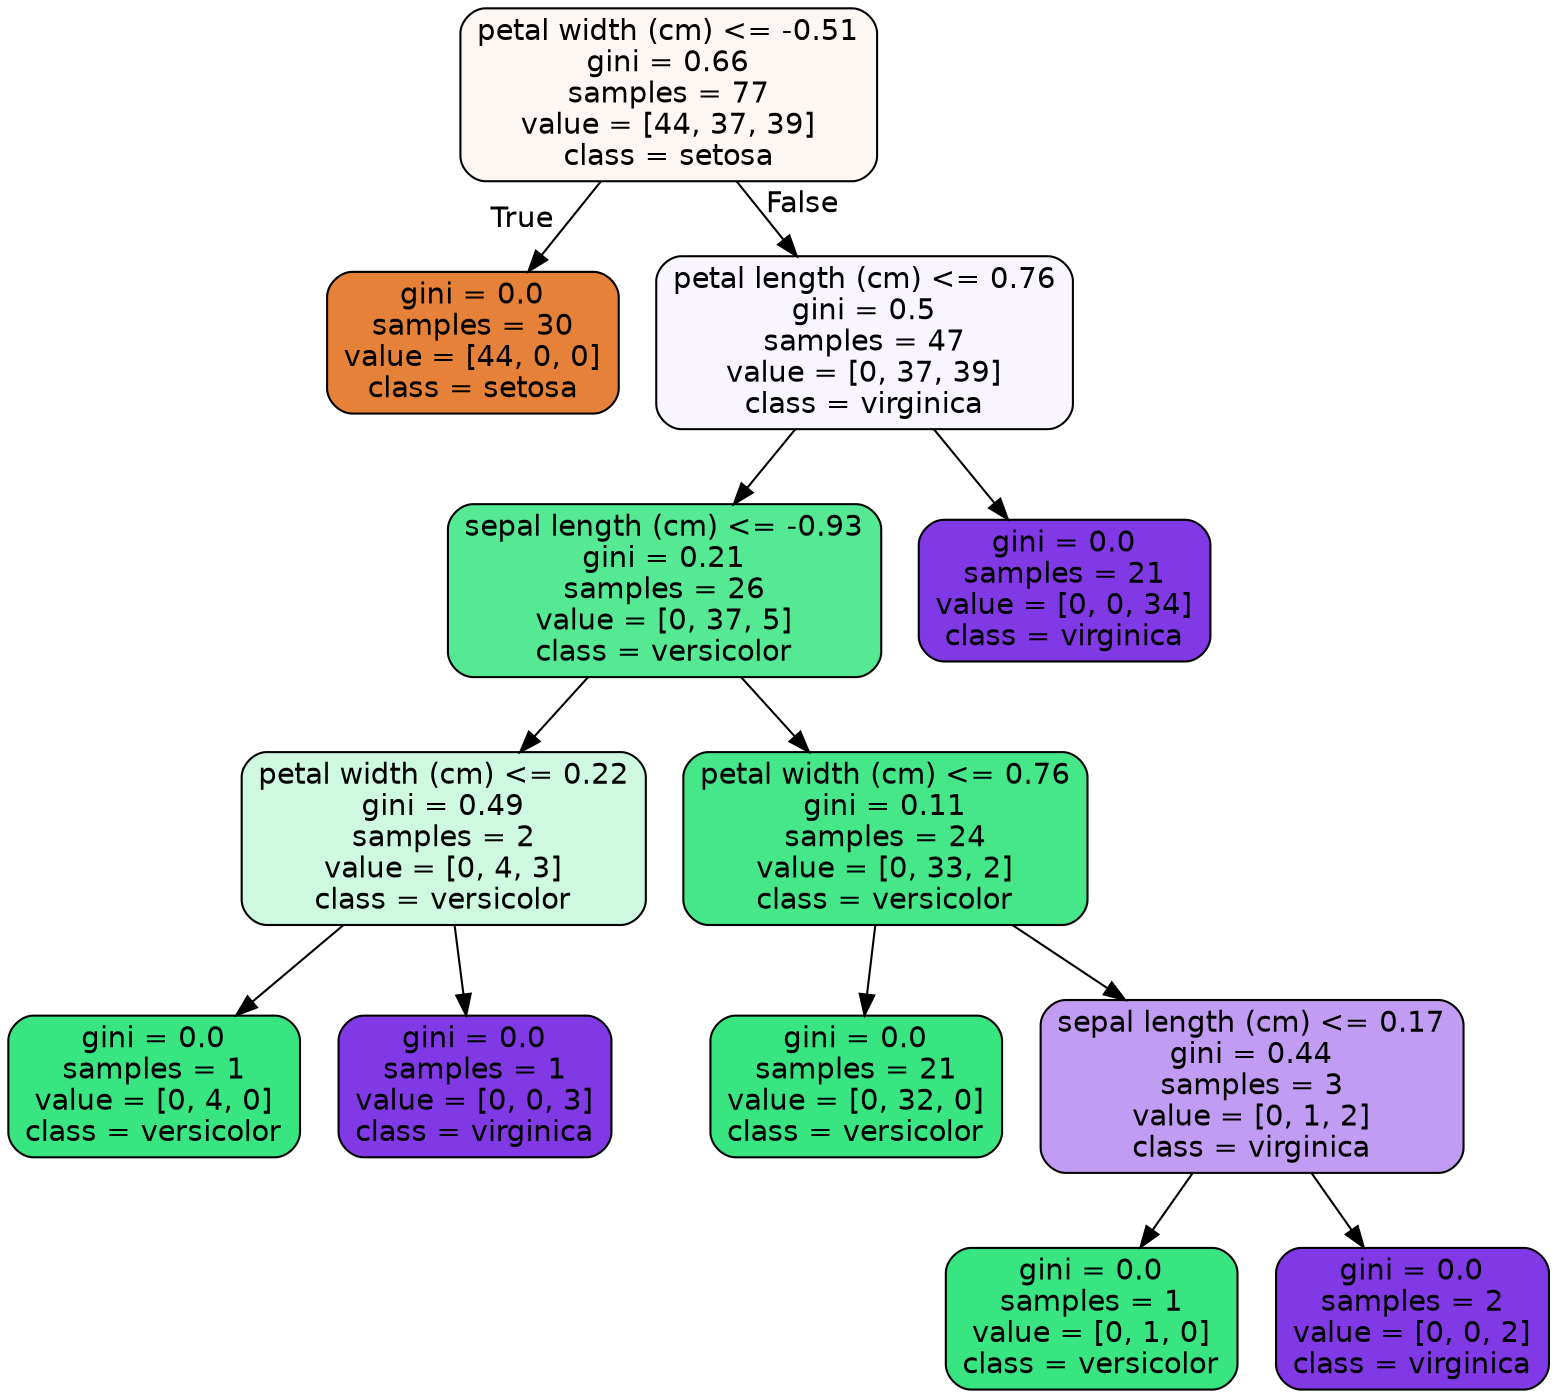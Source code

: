 digraph Tree {
node [shape=box, style="filled, rounded", color="black", fontname="helvetica"] ;
edge [fontname="helvetica"] ;
0 [label="petal width (cm) <= -0.51\ngini = 0.66\nsamples = 77\nvalue = [44, 37, 39]\nclass = setosa", fillcolor="#fdf7f3"] ;
1 [label="gini = 0.0\nsamples = 30\nvalue = [44, 0, 0]\nclass = setosa", fillcolor="#e58139"] ;
0 -> 1 [labeldistance=2.5, labelangle=45, headlabel="True"] ;
2 [label="petal length (cm) <= 0.76\ngini = 0.5\nsamples = 47\nvalue = [0, 37, 39]\nclass = virginica", fillcolor="#f9f5fe"] ;
0 -> 2 [labeldistance=2.5, labelangle=-45, headlabel="False"] ;
3 [label="sepal length (cm) <= -0.93\ngini = 0.21\nsamples = 26\nvalue = [0, 37, 5]\nclass = versicolor", fillcolor="#54e992"] ;
2 -> 3 ;
4 [label="petal width (cm) <= 0.22\ngini = 0.49\nsamples = 2\nvalue = [0, 4, 3]\nclass = versicolor", fillcolor="#cef8e0"] ;
3 -> 4 ;
5 [label="gini = 0.0\nsamples = 1\nvalue = [0, 4, 0]\nclass = versicolor", fillcolor="#39e581"] ;
4 -> 5 ;
6 [label="gini = 0.0\nsamples = 1\nvalue = [0, 0, 3]\nclass = virginica", fillcolor="#8139e5"] ;
4 -> 6 ;
7 [label="petal width (cm) <= 0.76\ngini = 0.11\nsamples = 24\nvalue = [0, 33, 2]\nclass = versicolor", fillcolor="#45e789"] ;
3 -> 7 ;
8 [label="gini = 0.0\nsamples = 21\nvalue = [0, 32, 0]\nclass = versicolor", fillcolor="#39e581"] ;
7 -> 8 ;
9 [label="sepal length (cm) <= 0.17\ngini = 0.44\nsamples = 3\nvalue = [0, 1, 2]\nclass = virginica", fillcolor="#c09cf2"] ;
7 -> 9 ;
10 [label="gini = 0.0\nsamples = 1\nvalue = [0, 1, 0]\nclass = versicolor", fillcolor="#39e581"] ;
9 -> 10 ;
11 [label="gini = 0.0\nsamples = 2\nvalue = [0, 0, 2]\nclass = virginica", fillcolor="#8139e5"] ;
9 -> 11 ;
12 [label="gini = 0.0\nsamples = 21\nvalue = [0, 0, 34]\nclass = virginica", fillcolor="#8139e5"] ;
2 -> 12 ;
}